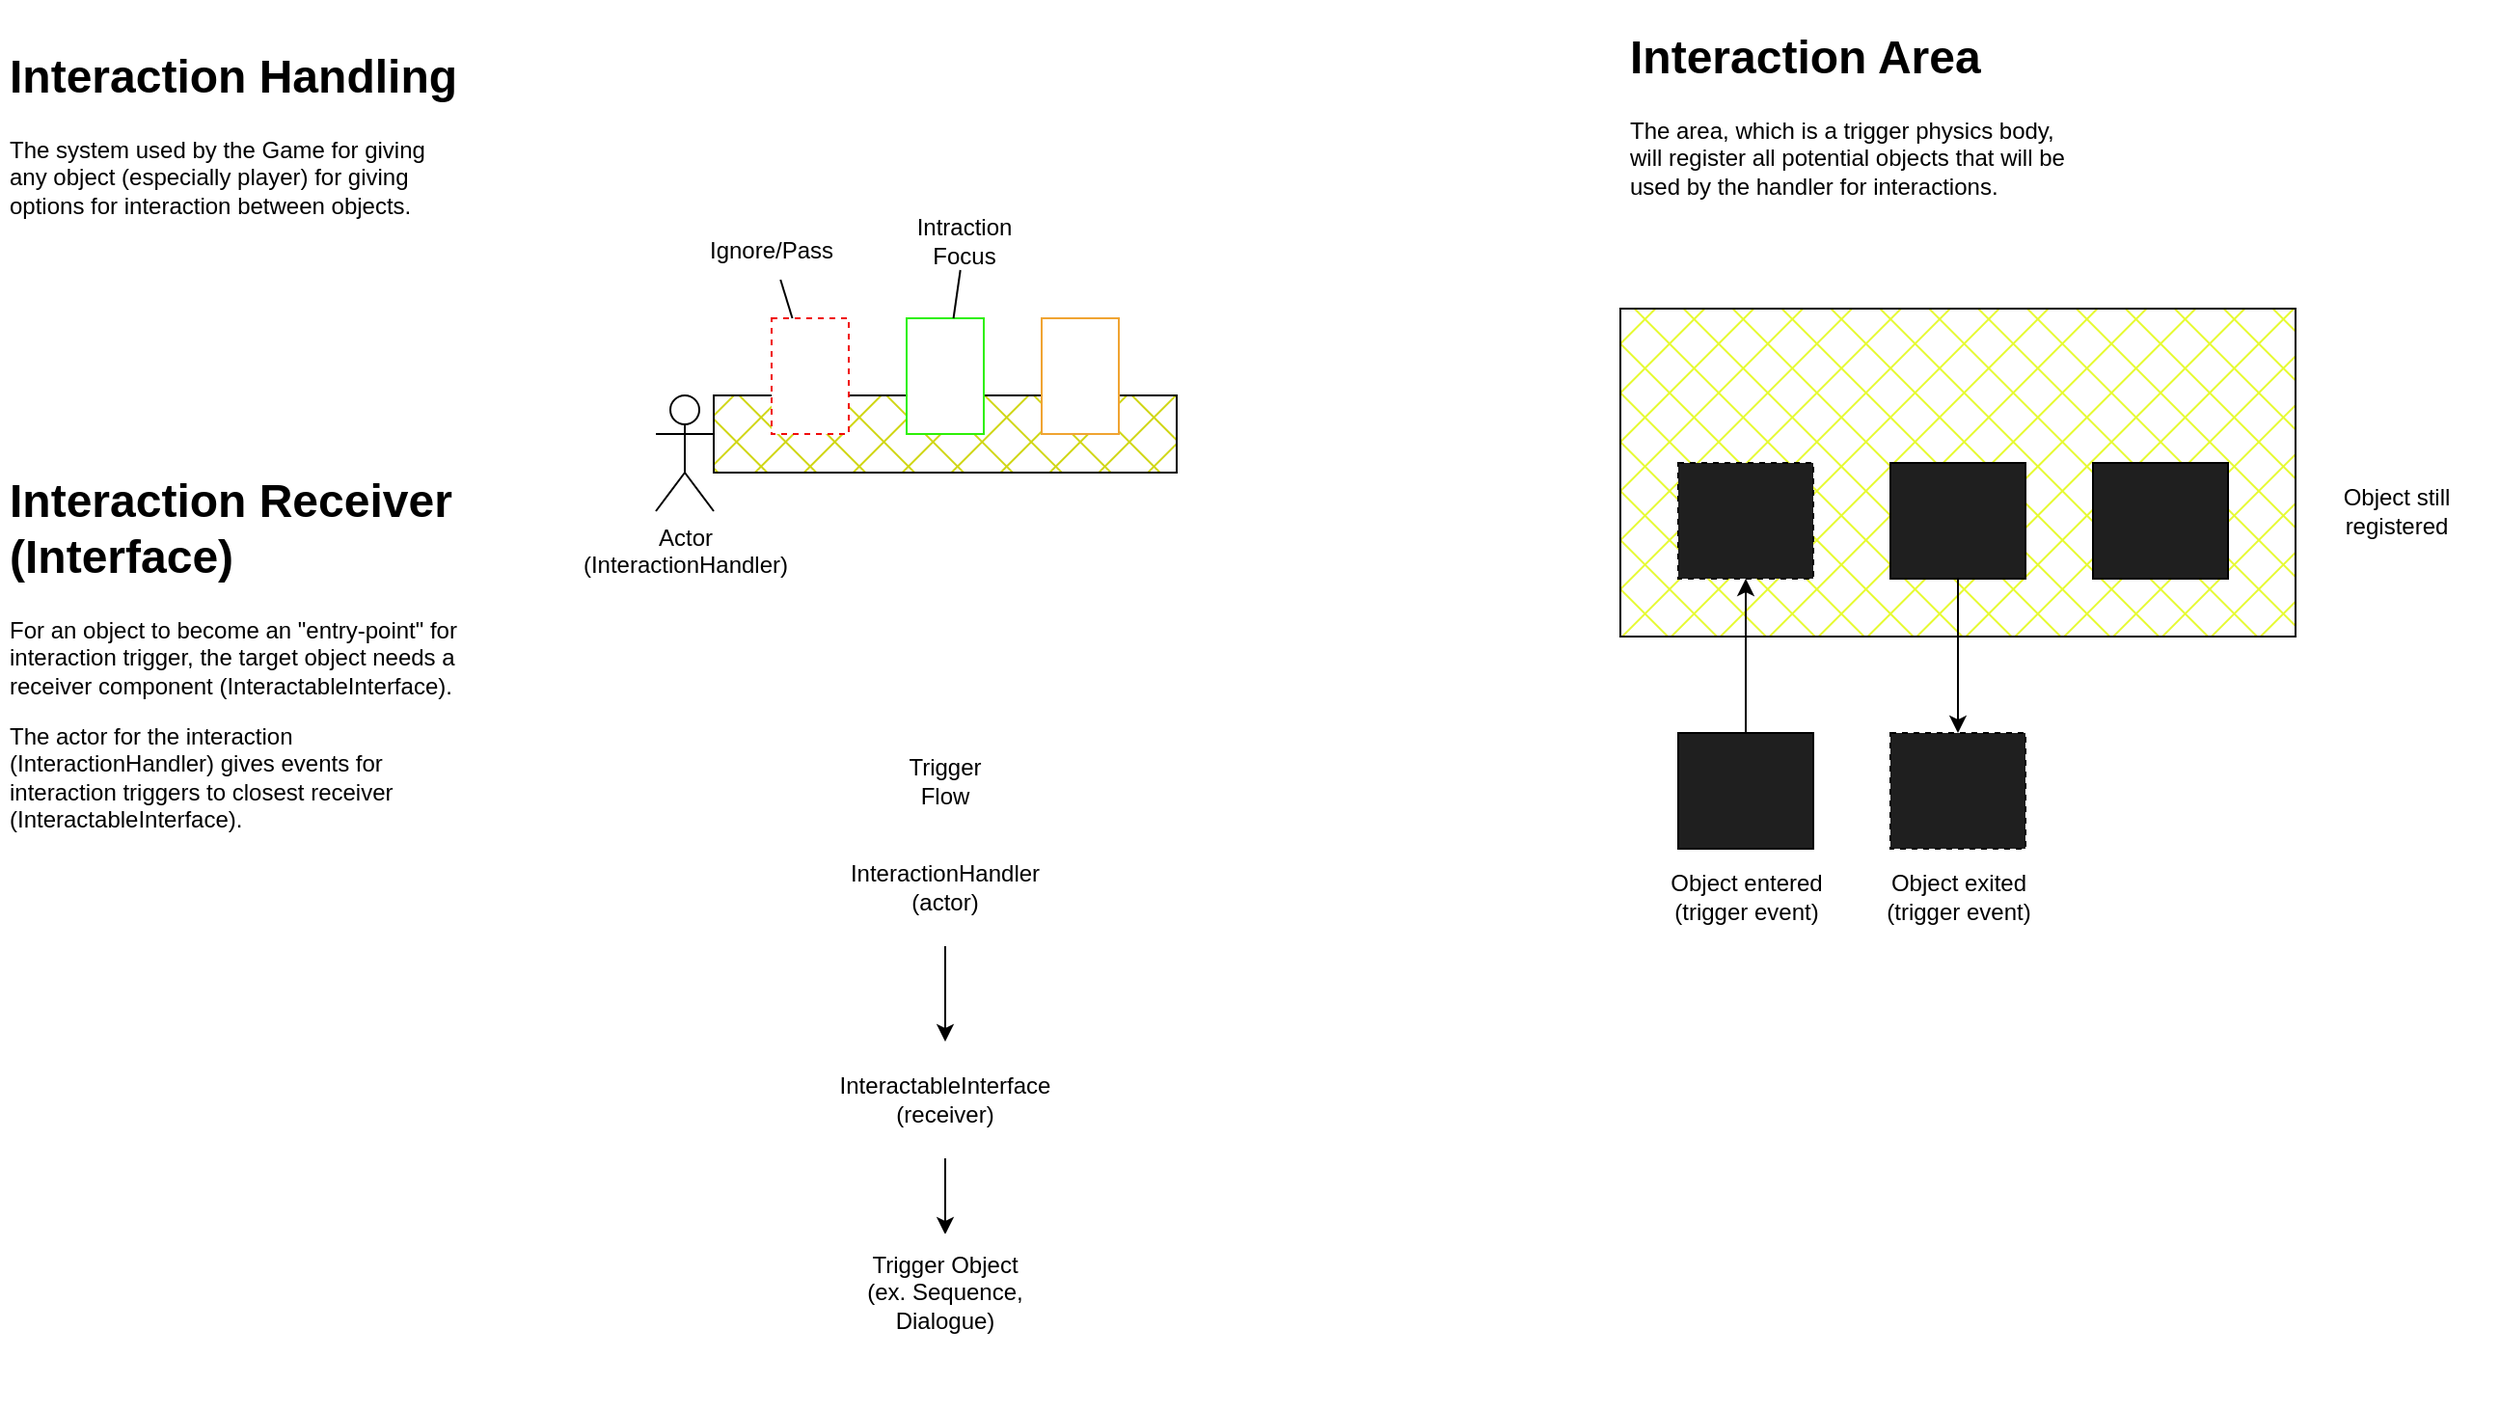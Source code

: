 <mxfile>
    <diagram id="YuyrJRFU8XaIwaTsoD4v" name="Page-1">
        <mxGraphModel dx="1139" dy="747" grid="1" gridSize="10" guides="1" tooltips="1" connect="1" arrows="1" fold="1" page="1" pageScale="1" pageWidth="850" pageHeight="1100" math="0" shadow="0">
            <root>
                <mxCell id="0"/>
                <mxCell id="1" parent="0"/>
                <mxCell id="33" value="" style="rounded=0;whiteSpace=wrap;html=1;fillStyle=solid;strokeColor=#FFFFFF;fillColor=default;" parent="1" vertex="1">
                    <mxGeometry x="520" y="490" width="160" height="350" as="geometry"/>
                </mxCell>
                <mxCell id="2" value="&lt;h1&gt;Interaction Handling&lt;/h1&gt;&lt;p&gt;The system used by the Game for giving any object (especially player) for giving options for interaction between objects.&lt;br&gt;&lt;/p&gt;" style="text;html=1;strokeColor=none;fillColor=none;spacing=5;spacingTop=-20;whiteSpace=wrap;overflow=hidden;rounded=0;" parent="1" vertex="1">
                    <mxGeometry x="110" y="130" width="245" height="120" as="geometry"/>
                </mxCell>
                <mxCell id="3" value="&lt;h1&gt;Interaction Receiver (Interface)&lt;/h1&gt;&lt;p&gt;For an object to become an &quot;entry-point&quot; for interaction trigger, the target object needs a receiver component (InteractableInterface).&lt;/p&gt;&lt;p&gt;The actor for the interaction (InteractionHandler) gives events for interaction triggers to closest receiver (InteractableInterface).&lt;/p&gt;" style="text;html=1;strokeColor=none;fillColor=none;spacing=5;spacingTop=-20;whiteSpace=wrap;overflow=hidden;rounded=0;" parent="1" vertex="1">
                    <mxGeometry x="110" y="350" width="250" height="200" as="geometry"/>
                </mxCell>
                <mxCell id="4" value="&lt;h1&gt;Interaction Area&lt;/h1&gt;&lt;p&gt;The area, which is a trigger physics body, will register all potential objects that will be used by the handler for interactions.&lt;/p&gt;" style="text;html=1;strokeColor=none;fillColor=none;spacing=5;spacingTop=-20;whiteSpace=wrap;overflow=hidden;rounded=0;" parent="1" vertex="1">
                    <mxGeometry x="950" y="120" width="245" height="120" as="geometry"/>
                </mxCell>
                <mxCell id="5" value="" style="rounded=0;whiteSpace=wrap;html=1;fillColor=#E6FA32;fillStyle=cross-hatch;" parent="1" vertex="1">
                    <mxGeometry x="950" y="270" width="350" height="170" as="geometry"/>
                </mxCell>
                <mxCell id="10" value="" style="edgeStyle=none;html=1;" parent="1" source="6" target="8" edge="1">
                    <mxGeometry relative="1" as="geometry"/>
                </mxCell>
                <mxCell id="6" value="" style="rounded=0;whiteSpace=wrap;html=1;fillStyle=auto;fillColor=#1F1F1F;" parent="1" vertex="1">
                    <mxGeometry x="980" y="490" width="70" height="60" as="geometry"/>
                </mxCell>
                <mxCell id="8" value="" style="rounded=0;whiteSpace=wrap;html=1;fillStyle=auto;fillColor=#1F1F1F;dashed=1;" parent="1" vertex="1">
                    <mxGeometry x="980" y="350" width="70" height="60" as="geometry"/>
                </mxCell>
                <mxCell id="13" value="" style="edgeStyle=none;html=1;" parent="1" source="11" target="12" edge="1">
                    <mxGeometry relative="1" as="geometry"/>
                </mxCell>
                <mxCell id="11" value="" style="rounded=0;whiteSpace=wrap;html=1;fillStyle=auto;fillColor=#1F1F1F;" parent="1" vertex="1">
                    <mxGeometry x="1090" y="350" width="70" height="60" as="geometry"/>
                </mxCell>
                <mxCell id="12" value="" style="rounded=0;whiteSpace=wrap;html=1;fillStyle=auto;fillColor=#1F1F1F;dashed=1;" parent="1" vertex="1">
                    <mxGeometry x="1090" y="490" width="70" height="60" as="geometry"/>
                </mxCell>
                <mxCell id="17" value="" style="rounded=0;whiteSpace=wrap;html=1;fillStyle=auto;fillColor=#1F1F1F;" parent="1" vertex="1">
                    <mxGeometry x="1195" y="350" width="70" height="60" as="geometry"/>
                </mxCell>
                <mxCell id="18" value="Object entered&lt;br&gt;(trigger event)" style="text;html=1;strokeColor=none;fillColor=none;align=center;verticalAlign=middle;whiteSpace=wrap;rounded=0;dashed=1;fillStyle=auto;" parent="1" vertex="1">
                    <mxGeometry x="962.5" y="560" width="105" height="30" as="geometry"/>
                </mxCell>
                <mxCell id="19" value="Object exited&lt;br&gt;(trigger event)" style="text;html=1;strokeColor=none;fillColor=none;align=center;verticalAlign=middle;whiteSpace=wrap;rounded=0;dashed=1;fillStyle=auto;" parent="1" vertex="1">
                    <mxGeometry x="1072.5" y="560" width="105" height="30" as="geometry"/>
                </mxCell>
                <mxCell id="20" value="Object still registered" style="text;html=1;strokeColor=none;fillColor=none;align=center;verticalAlign=middle;whiteSpace=wrap;rounded=0;dashed=1;fillStyle=auto;" parent="1" vertex="1">
                    <mxGeometry x="1300" y="360" width="105" height="30" as="geometry"/>
                </mxCell>
                <mxCell id="21" value="" style="rounded=0;whiteSpace=wrap;html=1;fillStyle=cross-hatch;fillColor=#D0D615;" parent="1" vertex="1">
                    <mxGeometry x="480" y="315" width="240" height="40" as="geometry"/>
                </mxCell>
                <mxCell id="22" value="Actor&lt;br&gt;(InteractionHandler)" style="shape=umlActor;verticalLabelPosition=bottom;verticalAlign=top;html=1;outlineConnect=0;" parent="1" vertex="1">
                    <mxGeometry x="450" y="315" width="30" height="60" as="geometry"/>
                </mxCell>
                <mxCell id="23" value="" style="rounded=0;whiteSpace=wrap;html=1;fillStyle=solid;fillColor=default;dashed=1;strokeColor=#F00A0A;" parent="1" vertex="1">
                    <mxGeometry x="510" y="275" width="40" height="60" as="geometry"/>
                </mxCell>
                <mxCell id="24" value="" style="endArrow=none;html=1;" parent="1" source="23" target="25" edge="1">
                    <mxGeometry width="50" height="50" relative="1" as="geometry">
                        <mxPoint x="580" y="395" as="sourcePoint"/>
                        <mxPoint x="520" y="195" as="targetPoint"/>
                    </mxGeometry>
                </mxCell>
                <mxCell id="25" value="Ignore/Pass" style="text;html=1;strokeColor=none;fillColor=none;align=center;verticalAlign=middle;whiteSpace=wrap;rounded=0;dashed=1;fillStyle=solid;" parent="1" vertex="1">
                    <mxGeometry x="480" y="225" width="60" height="30" as="geometry"/>
                </mxCell>
                <mxCell id="26" value="" style="rounded=0;whiteSpace=wrap;html=1;fillStyle=solid;fillColor=default;strokeColor=#2EF007;" parent="1" vertex="1">
                    <mxGeometry x="580" y="275" width="40" height="60" as="geometry"/>
                </mxCell>
                <mxCell id="27" value="" style="rounded=0;whiteSpace=wrap;html=1;fillStyle=solid;fillColor=default;strokeColor=#F0A432;" parent="1" vertex="1">
                    <mxGeometry x="650" y="275" width="40" height="60" as="geometry"/>
                </mxCell>
                <mxCell id="28" value="" style="endArrow=none;html=1;" parent="1" source="26" target="29" edge="1">
                    <mxGeometry width="50" height="50" relative="1" as="geometry">
                        <mxPoint x="580" y="335" as="sourcePoint"/>
                        <mxPoint x="610" y="235" as="targetPoint"/>
                    </mxGeometry>
                </mxCell>
                <mxCell id="29" value="Intraction Focus" style="text;html=1;strokeColor=none;fillColor=none;align=center;verticalAlign=middle;whiteSpace=wrap;rounded=0;fillStyle=solid;" parent="1" vertex="1">
                    <mxGeometry x="580" y="220" width="60" height="30" as="geometry"/>
                </mxCell>
                <mxCell id="38" value="" style="edgeStyle=none;html=1;" parent="1" source="30" target="32" edge="1">
                    <mxGeometry relative="1" as="geometry"/>
                </mxCell>
                <mxCell id="30" value="InteractableInterface&lt;br&gt;(receiver)" style="rounded=0;whiteSpace=wrap;html=1;fillStyle=solid;strokeColor=#FFFFFF;fillColor=default;" parent="1" vertex="1">
                    <mxGeometry x="540" y="650" width="120" height="60" as="geometry"/>
                </mxCell>
                <mxCell id="32" value="Trigger Object&lt;br&gt;(ex. Sequence, Dialogue)" style="rounded=0;whiteSpace=wrap;html=1;fillStyle=solid;strokeColor=#FFFFFF;fillColor=default;" parent="1" vertex="1">
                    <mxGeometry x="540" y="750" width="120" height="60" as="geometry"/>
                </mxCell>
                <mxCell id="34" value="Trigger Flow" style="text;html=1;strokeColor=none;fillColor=none;align=center;verticalAlign=middle;whiteSpace=wrap;rounded=0;fillStyle=solid;" parent="1" vertex="1">
                    <mxGeometry x="570" y="500" width="60" height="30" as="geometry"/>
                </mxCell>
                <mxCell id="37" value="" style="edgeStyle=none;html=1;" parent="1" source="36" target="30" edge="1">
                    <mxGeometry relative="1" as="geometry"/>
                </mxCell>
                <mxCell id="36" value="InteractionHandler&lt;br&gt;(actor)" style="rounded=0;whiteSpace=wrap;html=1;fillStyle=solid;strokeColor=#FFFFFF;fillColor=default;" parent="1" vertex="1">
                    <mxGeometry x="540" y="540" width="120" height="60" as="geometry"/>
                </mxCell>
            </root>
        </mxGraphModel>
    </diagram>
</mxfile>